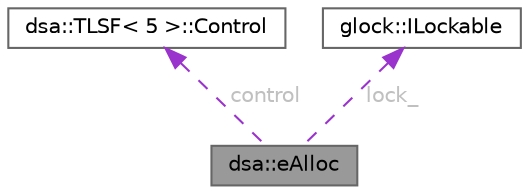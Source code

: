 digraph "dsa::eAlloc"
{
 // LATEX_PDF_SIZE
  bgcolor="transparent";
  edge [fontname=Helvetica,fontsize=10,labelfontname=Helvetica,labelfontsize=10];
  node [fontname=Helvetica,fontsize=10,shape=box,height=0.2,width=0.4];
  Node1 [id="Node000001",label="dsa::eAlloc",height=0.2,width=0.4,color="gray40", fillcolor="grey60", style="filled", fontcolor="black",tooltip="A memory allocator class based on the Two-Level Segregated Fit (TLSF) algorithm."];
  Node2 -> Node1 [id="edge1_Node000001_Node000002",dir="back",color="darkorchid3",style="dashed",tooltip=" ",label=" control",fontcolor="grey" ];
  Node2 [id="Node000002",label="dsa::TLSF\< 5 \>::Control",height=0.2,width=0.4,color="gray40", fillcolor="white", style="filled",tooltip=" "];
  Node3 -> Node1 [id="edge2_Node000001_Node000003",dir="back",color="darkorchid3",style="dashed",tooltip=" ",label=" lock_",fontcolor="grey" ];
  Node3 [id="Node000003",label="glock::ILockable",height=0.2,width=0.4,color="gray40", fillcolor="white", style="filled",URL="$classglock_1_1_i_lockable.html",tooltip="Abstract lockable interface for platform-agnostic mutexes."];
}
